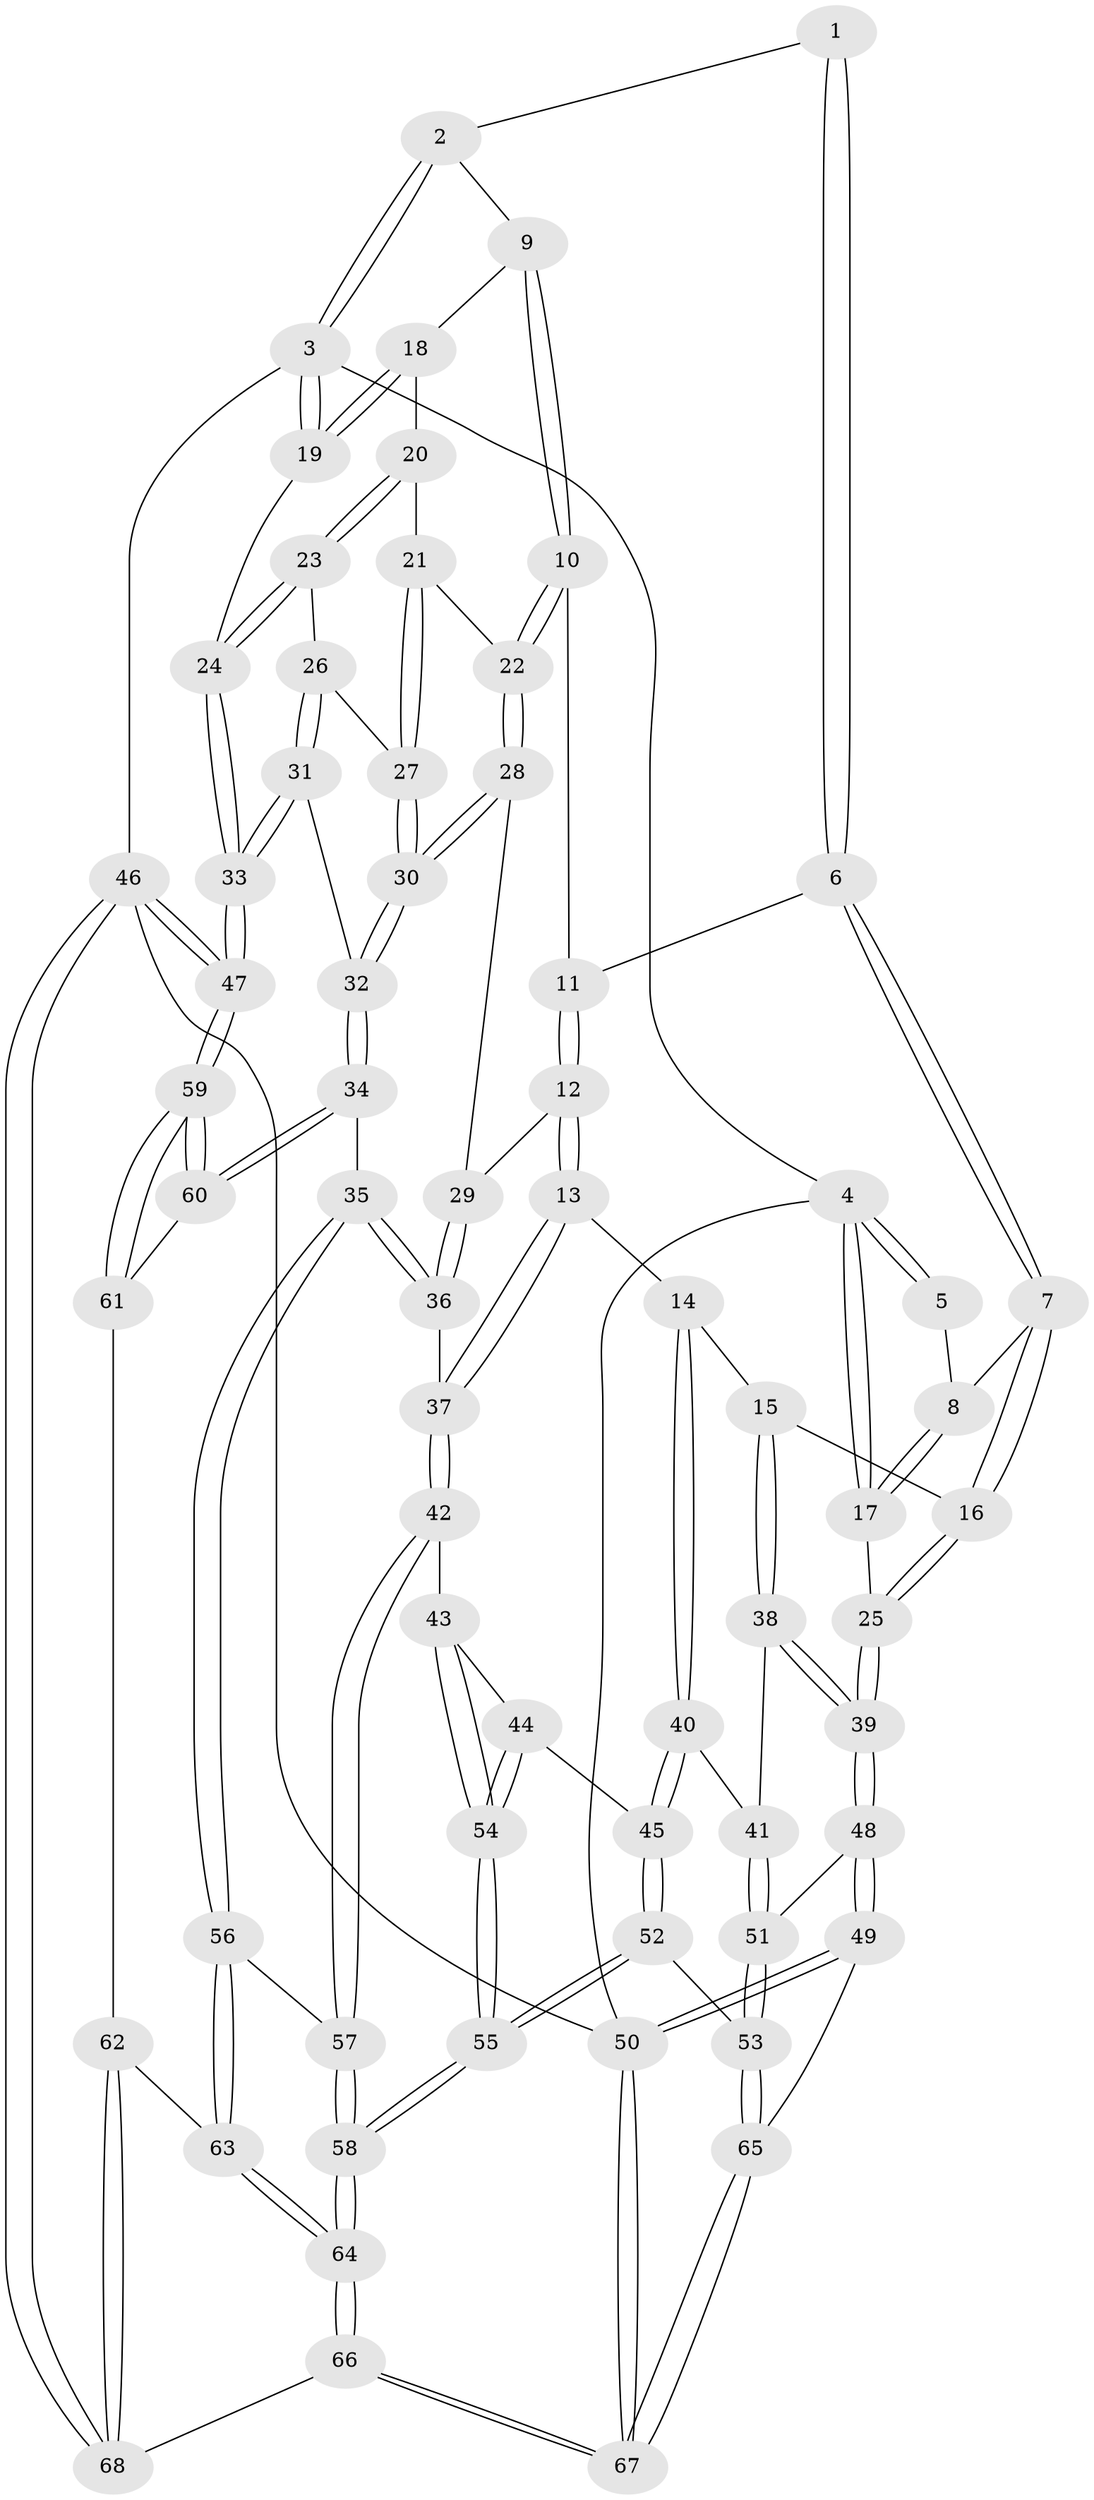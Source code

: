 // Generated by graph-tools (version 1.1) at 2025/27/03/15/25 16:27:57]
// undirected, 68 vertices, 167 edges
graph export_dot {
graph [start="1"]
  node [color=gray90,style=filled];
  1 [pos="+0.5573738949366056+0"];
  2 [pos="+0.7154732369598563+0"];
  3 [pos="+1+0"];
  4 [pos="+0+0"];
  5 [pos="+0.2591049716682826+0"];
  6 [pos="+0.4818078734590491+0.09404653052139048"];
  7 [pos="+0.27533161885297025+0.1565094027094669"];
  8 [pos="+0.25531658546651903+0.12825559847036747"];
  9 [pos="+0.7902861352519525+0.13128081317720186"];
  10 [pos="+0.7171972342028664+0.2522690116920427"];
  11 [pos="+0.4916072339345182+0.1108200027955438"];
  12 [pos="+0.4696309771936057+0.3633531340368733"];
  13 [pos="+0.3619166562112448+0.4165551682069569"];
  14 [pos="+0.3286138265749903+0.4167105432308497"];
  15 [pos="+0.2571319395710445+0.32790520075638624"];
  16 [pos="+0.23932430343991648+0.30209071896020845"];
  17 [pos="+0+0"];
  18 [pos="+0.889237012937031+0.14343324212831154"];
  19 [pos="+1+0.03930891277292945"];
  20 [pos="+0.9185058777465368+0.24858791765145236"];
  21 [pos="+0.8197911980202242+0.2919209193184912"];
  22 [pos="+0.7175014116574412+0.2655467512614045"];
  23 [pos="+1+0.33865005894237843"];
  24 [pos="+1+0.32294506611232343"];
  25 [pos="+0+0.3078933829695382"];
  26 [pos="+0.9695149759235367+0.3518350170623107"];
  27 [pos="+0.9437667495553917+0.3546472509126502"];
  28 [pos="+0.7036182724460395+0.3037444036776065"];
  29 [pos="+0.5576650341592028+0.37142444916183937"];
  30 [pos="+0.7807156806595538+0.4836706199924081"];
  31 [pos="+0.9087695582917115+0.5441180768936531"];
  32 [pos="+0.783637062292377+0.551422434107493"];
  33 [pos="+1+0.600970072848612"];
  34 [pos="+0.7465157100967412+0.605884500345084"];
  35 [pos="+0.7258349247187151+0.6101362456775801"];
  36 [pos="+0.6197257622718241+0.5818387701205419"];
  37 [pos="+0.5252172551205673+0.601854009664104"];
  38 [pos="+0.03231306049947912+0.5414936287949677"];
  39 [pos="+0+0.4720690074803015"];
  40 [pos="+0.2776800613834108+0.5189609243321165"];
  41 [pos="+0.0694205462635892+0.5600319314008724"];
  42 [pos="+0.5249730206199509+0.6022101806321776"];
  43 [pos="+0.48507703835504495+0.6294534160697224"];
  44 [pos="+0.36919948211402714+0.619222368402098"];
  45 [pos="+0.2886540535630999+0.5896034738080088"];
  46 [pos="+1+1"];
  47 [pos="+1+0.9125218171130723"];
  48 [pos="+0+0.6473778462820841"];
  49 [pos="+0+0.9497154900377627"];
  50 [pos="+0+1"];
  51 [pos="+0.12474338772456099+0.7208357734889047"];
  52 [pos="+0.26525803113440943+0.7178356253310053"];
  53 [pos="+0.15153821239452986+0.7655556401691238"];
  54 [pos="+0.4268588505303066+0.7156457569963595"];
  55 [pos="+0.3911483322556894+0.80056034244675"];
  56 [pos="+0.6308818784266838+0.7686499952233349"];
  57 [pos="+0.5403093987374608+0.7746397628715326"];
  58 [pos="+0.42524466496830754+0.8591203166489848"];
  59 [pos="+1+0.8354295159412076"];
  60 [pos="+0.7541951696076971+0.617523928900074"];
  61 [pos="+0.7703707352723127+0.8693619077609437"];
  62 [pos="+0.7194608079609629+0.9109258625726536"];
  63 [pos="+0.6367384398262507+0.7832371337896427"];
  64 [pos="+0.43110423659208474+1"];
  65 [pos="+0.1231183930824755+0.8209485130271743"];
  66 [pos="+0.43052619102942585+1"];
  67 [pos="+0.34296039515569715+1"];
  68 [pos="+0.6225423151748776+1"];
  1 -- 2;
  1 -- 6;
  1 -- 6;
  2 -- 3;
  2 -- 3;
  2 -- 9;
  3 -- 4;
  3 -- 19;
  3 -- 19;
  3 -- 46;
  4 -- 5;
  4 -- 5;
  4 -- 17;
  4 -- 17;
  4 -- 50;
  5 -- 8;
  6 -- 7;
  6 -- 7;
  6 -- 11;
  7 -- 8;
  7 -- 16;
  7 -- 16;
  8 -- 17;
  8 -- 17;
  9 -- 10;
  9 -- 10;
  9 -- 18;
  10 -- 11;
  10 -- 22;
  10 -- 22;
  11 -- 12;
  11 -- 12;
  12 -- 13;
  12 -- 13;
  12 -- 29;
  13 -- 14;
  13 -- 37;
  13 -- 37;
  14 -- 15;
  14 -- 40;
  14 -- 40;
  15 -- 16;
  15 -- 38;
  15 -- 38;
  16 -- 25;
  16 -- 25;
  17 -- 25;
  18 -- 19;
  18 -- 19;
  18 -- 20;
  19 -- 24;
  20 -- 21;
  20 -- 23;
  20 -- 23;
  21 -- 22;
  21 -- 27;
  21 -- 27;
  22 -- 28;
  22 -- 28;
  23 -- 24;
  23 -- 24;
  23 -- 26;
  24 -- 33;
  24 -- 33;
  25 -- 39;
  25 -- 39;
  26 -- 27;
  26 -- 31;
  26 -- 31;
  27 -- 30;
  27 -- 30;
  28 -- 29;
  28 -- 30;
  28 -- 30;
  29 -- 36;
  29 -- 36;
  30 -- 32;
  30 -- 32;
  31 -- 32;
  31 -- 33;
  31 -- 33;
  32 -- 34;
  32 -- 34;
  33 -- 47;
  33 -- 47;
  34 -- 35;
  34 -- 60;
  34 -- 60;
  35 -- 36;
  35 -- 36;
  35 -- 56;
  35 -- 56;
  36 -- 37;
  37 -- 42;
  37 -- 42;
  38 -- 39;
  38 -- 39;
  38 -- 41;
  39 -- 48;
  39 -- 48;
  40 -- 41;
  40 -- 45;
  40 -- 45;
  41 -- 51;
  41 -- 51;
  42 -- 43;
  42 -- 57;
  42 -- 57;
  43 -- 44;
  43 -- 54;
  43 -- 54;
  44 -- 45;
  44 -- 54;
  44 -- 54;
  45 -- 52;
  45 -- 52;
  46 -- 47;
  46 -- 47;
  46 -- 68;
  46 -- 68;
  46 -- 50;
  47 -- 59;
  47 -- 59;
  48 -- 49;
  48 -- 49;
  48 -- 51;
  49 -- 50;
  49 -- 50;
  49 -- 65;
  50 -- 67;
  50 -- 67;
  51 -- 53;
  51 -- 53;
  52 -- 53;
  52 -- 55;
  52 -- 55;
  53 -- 65;
  53 -- 65;
  54 -- 55;
  54 -- 55;
  55 -- 58;
  55 -- 58;
  56 -- 57;
  56 -- 63;
  56 -- 63;
  57 -- 58;
  57 -- 58;
  58 -- 64;
  58 -- 64;
  59 -- 60;
  59 -- 60;
  59 -- 61;
  59 -- 61;
  60 -- 61;
  61 -- 62;
  62 -- 63;
  62 -- 68;
  62 -- 68;
  63 -- 64;
  63 -- 64;
  64 -- 66;
  64 -- 66;
  65 -- 67;
  65 -- 67;
  66 -- 67;
  66 -- 67;
  66 -- 68;
}
